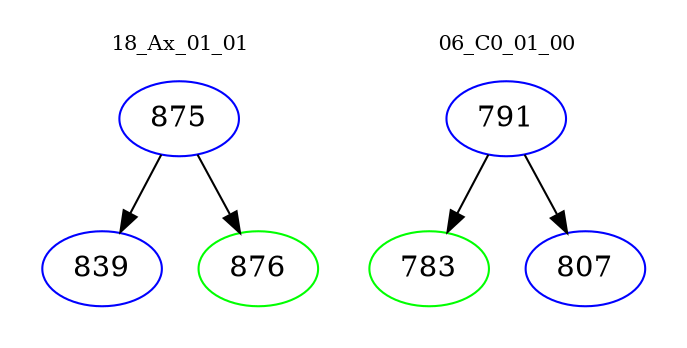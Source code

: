 digraph{
subgraph cluster_0 {
color = white
label = "18_Ax_01_01";
fontsize=10;
T0_875 [label="875", color="blue"]
T0_875 -> T0_839 [color="black"]
T0_839 [label="839", color="blue"]
T0_875 -> T0_876 [color="black"]
T0_876 [label="876", color="green"]
}
subgraph cluster_1 {
color = white
label = "06_C0_01_00";
fontsize=10;
T1_791 [label="791", color="blue"]
T1_791 -> T1_783 [color="black"]
T1_783 [label="783", color="green"]
T1_791 -> T1_807 [color="black"]
T1_807 [label="807", color="blue"]
}
}
